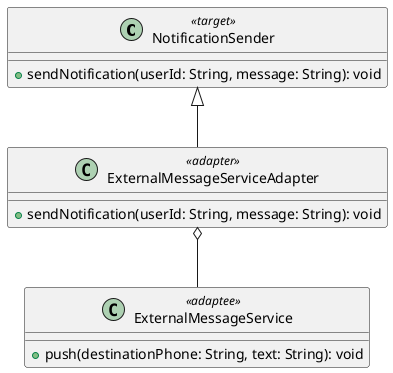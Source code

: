 @startuml

class NotificationSender <<target>> {
    +sendNotification(userId: String, message: String): void
}

class ExternalMessageServiceAdapter <<adapter>> extends NotificationSender {
    +sendNotification(userId: String, message: String): void
}

class ExternalMessageService <<adaptee>> {
    +push(destinationPhone: String, text: String): void
}

ExternalMessageServiceAdapter o-- ExternalMessageService

@enduml